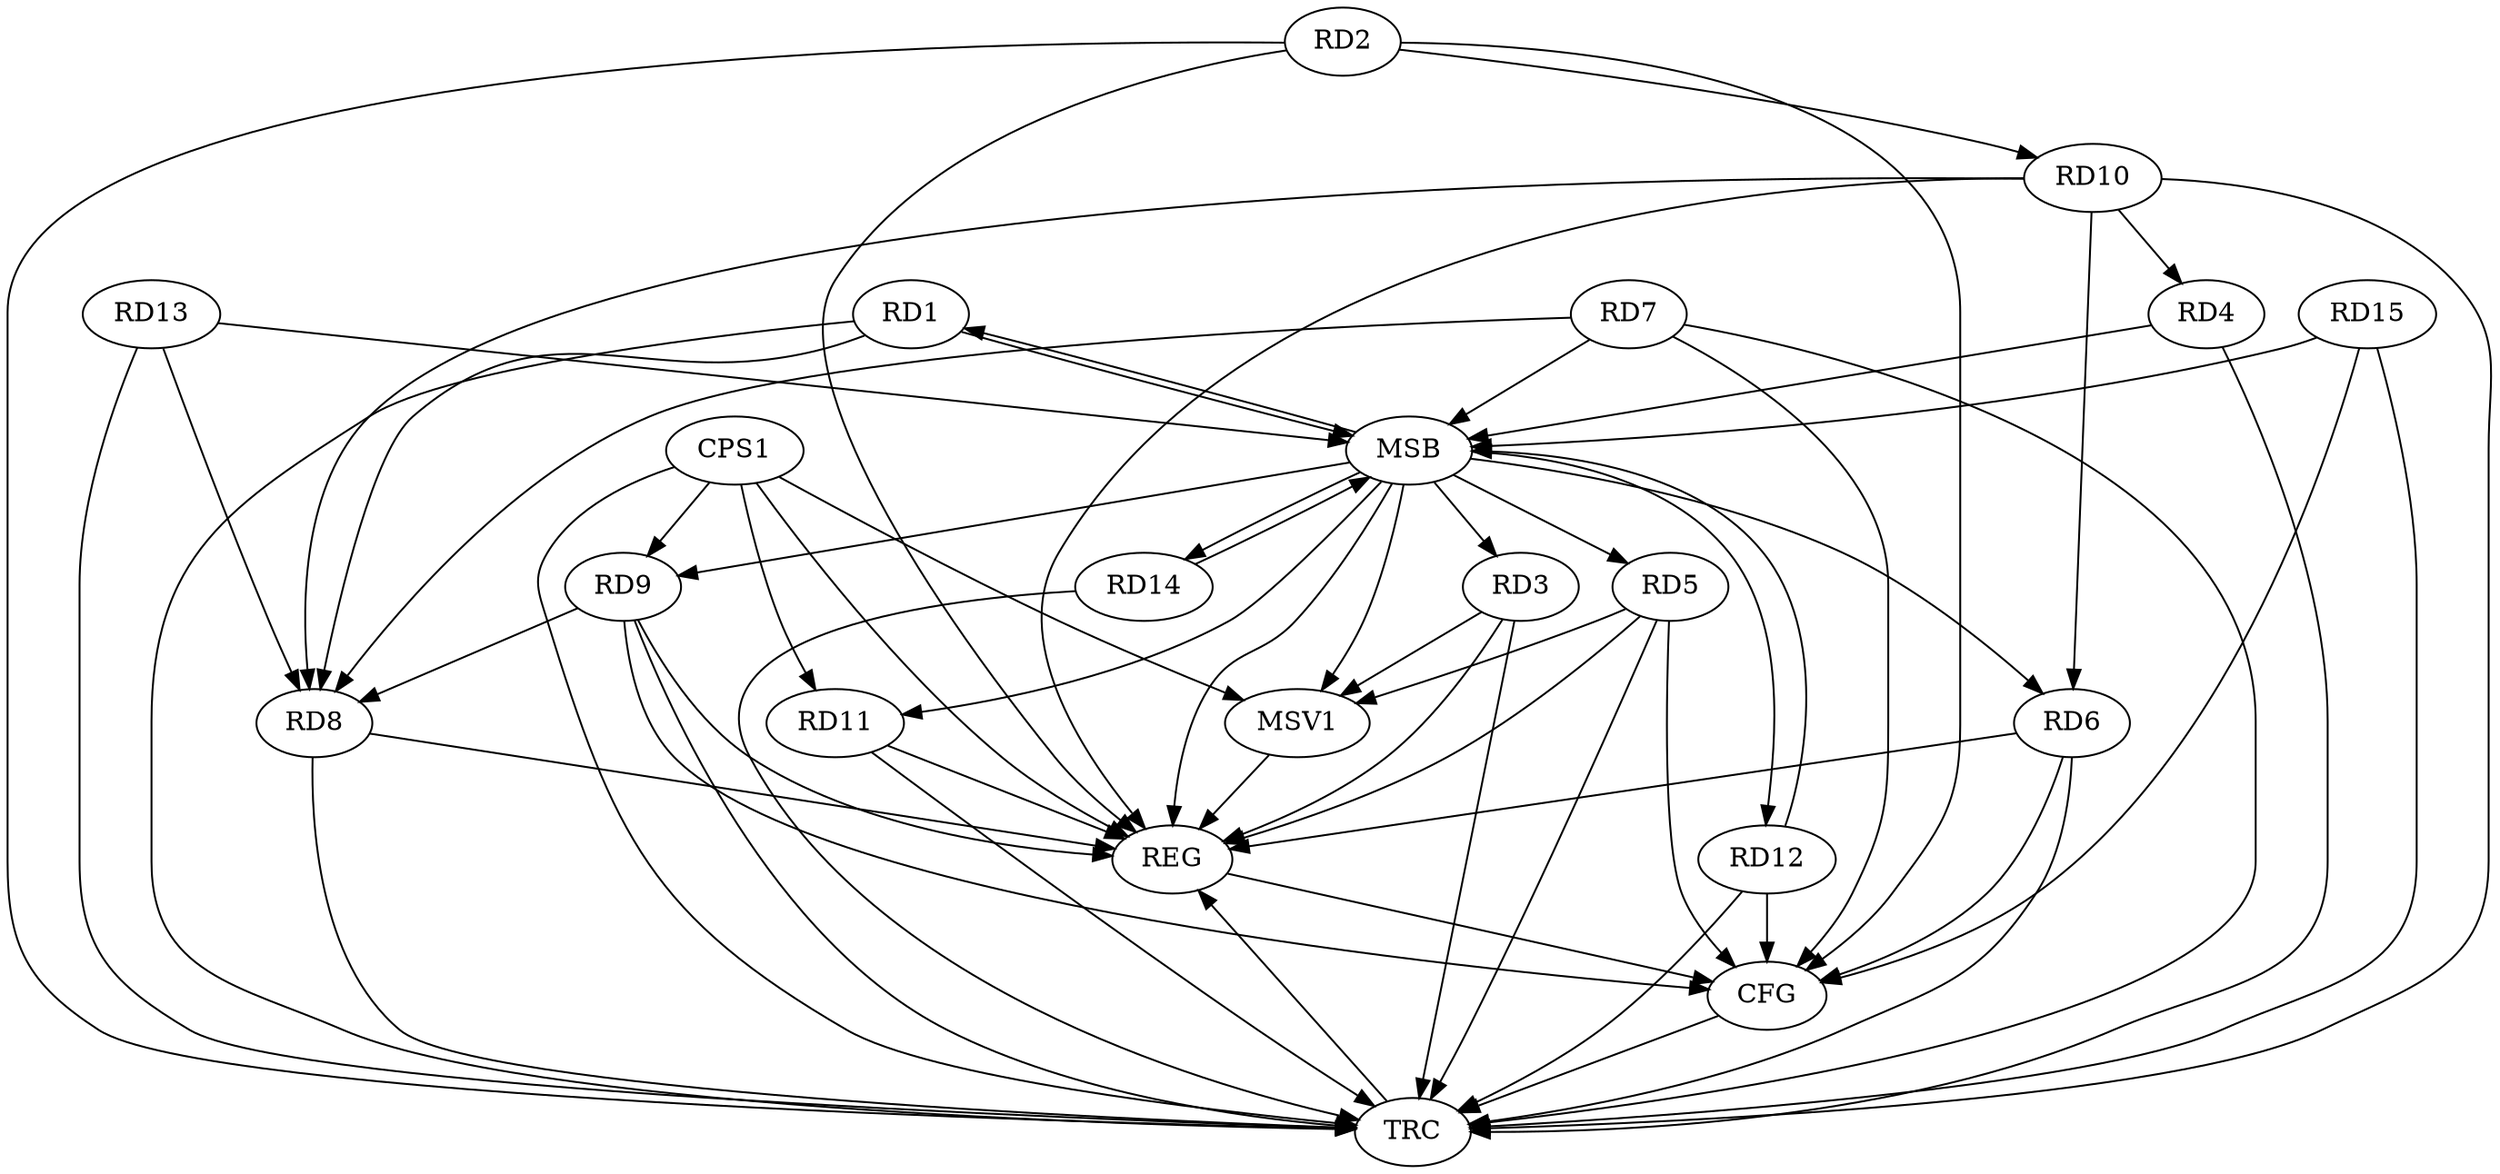 strict digraph G {
  RD1 [ label="RD1" ];
  RD2 [ label="RD2" ];
  RD3 [ label="RD3" ];
  RD4 [ label="RD4" ];
  RD5 [ label="RD5" ];
  RD6 [ label="RD6" ];
  RD7 [ label="RD7" ];
  RD8 [ label="RD8" ];
  RD9 [ label="RD9" ];
  RD10 [ label="RD10" ];
  RD11 [ label="RD11" ];
  RD12 [ label="RD12" ];
  RD13 [ label="RD13" ];
  RD14 [ label="RD14" ];
  RD15 [ label="RD15" ];
  CPS1 [ label="CPS1" ];
  REG [ label="REG" ];
  MSB [ label="MSB" ];
  CFG [ label="CFG" ];
  TRC [ label="TRC" ];
  MSV1 [ label="MSV1" ];
  RD2 -> RD10;
  RD10 -> RD4;
  RD10 -> RD6;
  CPS1 -> RD9;
  CPS1 -> RD11;
  RD2 -> REG;
  RD3 -> REG;
  RD5 -> REG;
  RD6 -> REG;
  RD8 -> REG;
  RD9 -> REG;
  RD10 -> REG;
  RD11 -> REG;
  CPS1 -> REG;
  RD1 -> MSB;
  MSB -> RD6;
  MSB -> REG;
  RD4 -> MSB;
  MSB -> RD14;
  RD7 -> MSB;
  MSB -> RD5;
  MSB -> RD11;
  RD12 -> MSB;
  MSB -> RD1;
  MSB -> RD3;
  RD13 -> MSB;
  MSB -> RD9;
  RD14 -> MSB;
  MSB -> RD12;
  RD15 -> MSB;
  RD5 -> CFG;
  RD12 -> CFG;
  RD15 -> CFG;
  RD9 -> CFG;
  RD7 -> CFG;
  RD2 -> CFG;
  RD6 -> CFG;
  REG -> CFG;
  RD1 -> TRC;
  RD2 -> TRC;
  RD3 -> TRC;
  RD4 -> TRC;
  RD5 -> TRC;
  RD6 -> TRC;
  RD7 -> TRC;
  RD8 -> TRC;
  RD9 -> TRC;
  RD10 -> TRC;
  RD11 -> TRC;
  RD12 -> TRC;
  RD13 -> TRC;
  RD14 -> TRC;
  RD15 -> TRC;
  CPS1 -> TRC;
  CFG -> TRC;
  TRC -> REG;
  RD7 -> RD8;
  RD9 -> RD8;
  RD1 -> RD8;
  RD13 -> RD8;
  RD10 -> RD8;
  RD3 -> MSV1;
  RD5 -> MSV1;
  CPS1 -> MSV1;
  MSB -> MSV1;
  MSV1 -> REG;
}
